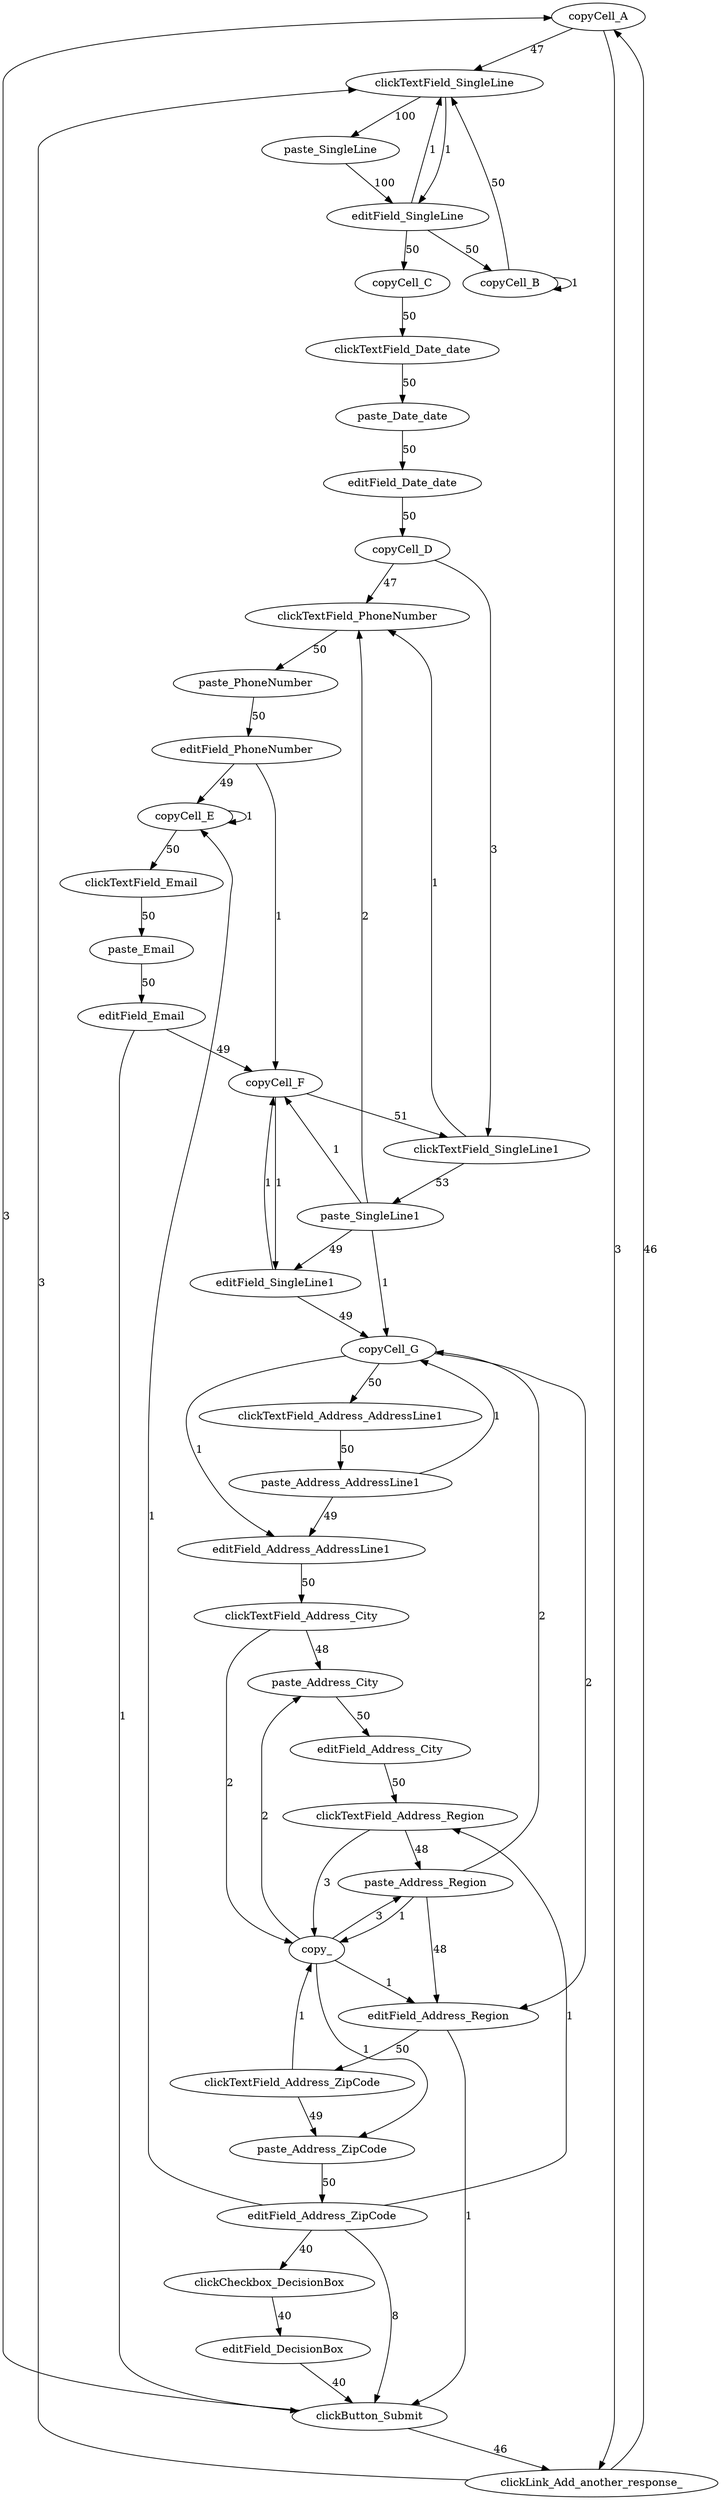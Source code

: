 digraph g {
   copyCell_A -> clickTextField_SingleLine [label=47];
   clickTextField_SingleLine -> paste_SingleLine [label=100];
   paste_SingleLine -> editField_SingleLine [label=100];
   editField_SingleLine -> copyCell_B [label=50];
   copyCell_B -> clickTextField_SingleLine [label=50];
   editField_SingleLine -> copyCell_C [label=50];
   copyCell_C -> clickTextField_Date_date [label=50];
   clickTextField_Date_date -> paste_Date_date [label=50];
   paste_Date_date -> editField_Date_date [label=50];
   editField_Date_date -> copyCell_D [label=50];
   copyCell_D -> clickTextField_PhoneNumber [label=47];
   clickTextField_PhoneNumber -> paste_PhoneNumber [label=50];
   paste_PhoneNumber -> editField_PhoneNumber [label=50];
   editField_PhoneNumber -> copyCell_E [label=49];
   copyCell_E -> clickTextField_Email [label=50];
   clickTextField_Email -> paste_Email [label=50];
   paste_Email -> editField_Email [label=50];
   editField_Email -> copyCell_F [label=49];
   copyCell_F -> clickTextField_SingleLine1 [label=51];
   clickTextField_SingleLine1 -> paste_SingleLine1 [label=53];
   paste_SingleLine1 -> editField_SingleLine1 [label=49];
   editField_SingleLine1 -> copyCell_G [label=49];
   copyCell_G -> clickTextField_Address_AddressLine1 [label=50];
   clickTextField_Address_AddressLine1 -> paste_Address_AddressLine1 [label=50];
   paste_Address_AddressLine1 -> editField_Address_AddressLine1 [label=49];
   editField_Address_AddressLine1 -> clickTextField_Address_City [label=50];
   clickTextField_Address_City -> paste_Address_City [label=48];
   paste_Address_City -> editField_Address_City [label=50];
   editField_Address_City -> clickTextField_Address_Region [label=50];
   clickTextField_Address_Region -> paste_Address_Region [label=48];
   paste_Address_Region -> editField_Address_Region [label=48];
   editField_Address_Region -> clickTextField_Address_ZipCode [label=50];
   clickTextField_Address_ZipCode -> paste_Address_ZipCode [label=49];
   paste_Address_ZipCode -> editField_Address_ZipCode [label=50];
   editField_Address_ZipCode -> clickButton_Submit [label=8];
   clickButton_Submit -> clickLink_Add_another_response_ [label=46];
   clickLink_Add_another_response_ -> copyCell_A [label=46];
   editField_Address_ZipCode -> clickCheckbox_DecisionBox [label=40];
   clickCheckbox_DecisionBox -> editField_DecisionBox [label=40];
   editField_DecisionBox -> clickButton_Submit [label=40];
   editField_PhoneNumber -> copyCell_F [label=1];
   editField_Address_ZipCode -> copyCell_E [label=1];
   copyCell_E -> copyCell_E [label=1];
   editField_Email -> clickButton_Submit [label=1];
   clickTextField_Address_City -> copy_ [label=2];
   copy_ -> paste_Address_City [label=2];
   clickButton_Submit -> copyCell_A [label=3];
   copyCell_A -> clickLink_Add_another_response_ [label=3];
   clickLink_Add_another_response_ -> clickTextField_SingleLine [label=3];
   clickTextField_Address_Region -> copy_ [label=3];
   copy_ -> paste_Address_Region [label=3];
   paste_Address_Region -> copyCell_G [label=2];
   copyCell_G -> editField_Address_Region [label=2];
   paste_Address_AddressLine1 -> copyCell_G [label=1];
   copyCell_G -> editField_Address_AddressLine1 [label=1];
   paste_Address_Region -> copy_ [label=1];
   copy_ -> editField_Address_Region [label=1];
   copyCell_D -> clickTextField_SingleLine1 [label=3];
   paste_SingleLine1 -> clickTextField_PhoneNumber [label=2];
   clickTextField_Address_ZipCode -> copy_ [label=1];
   copy_ -> paste_Address_ZipCode [label=1];
   paste_SingleLine1 -> copyCell_F [label=1];
   copyCell_F -> editField_SingleLine1 [label=1];
   editField_SingleLine1 -> copyCell_F [label=1];
   paste_SingleLine1 -> copyCell_G [label=1];
   editField_SingleLine -> clickTextField_SingleLine [label=1];
   clickTextField_SingleLine -> editField_SingleLine [label=1];
   copyCell_B -> copyCell_B [label=1];
   clickTextField_SingleLine1 -> clickTextField_PhoneNumber [label=1];
   editField_Address_ZipCode -> clickTextField_Address_Region [label=1];
   editField_Address_Region -> clickButton_Submit [label=1];
}